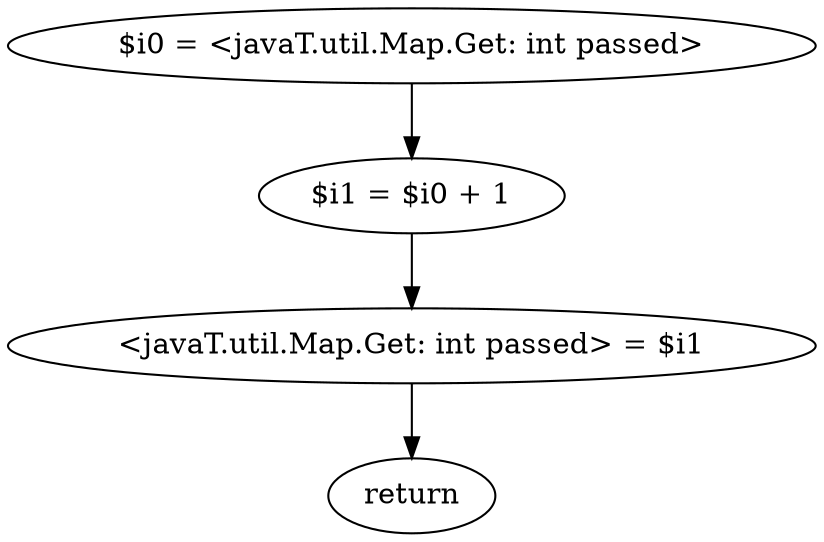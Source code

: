 digraph "unitGraph" {
    "$i0 = <javaT.util.Map.Get: int passed>"
    "$i1 = $i0 + 1"
    "<javaT.util.Map.Get: int passed> = $i1"
    "return"
    "$i0 = <javaT.util.Map.Get: int passed>"->"$i1 = $i0 + 1";
    "$i1 = $i0 + 1"->"<javaT.util.Map.Get: int passed> = $i1";
    "<javaT.util.Map.Get: int passed> = $i1"->"return";
}
